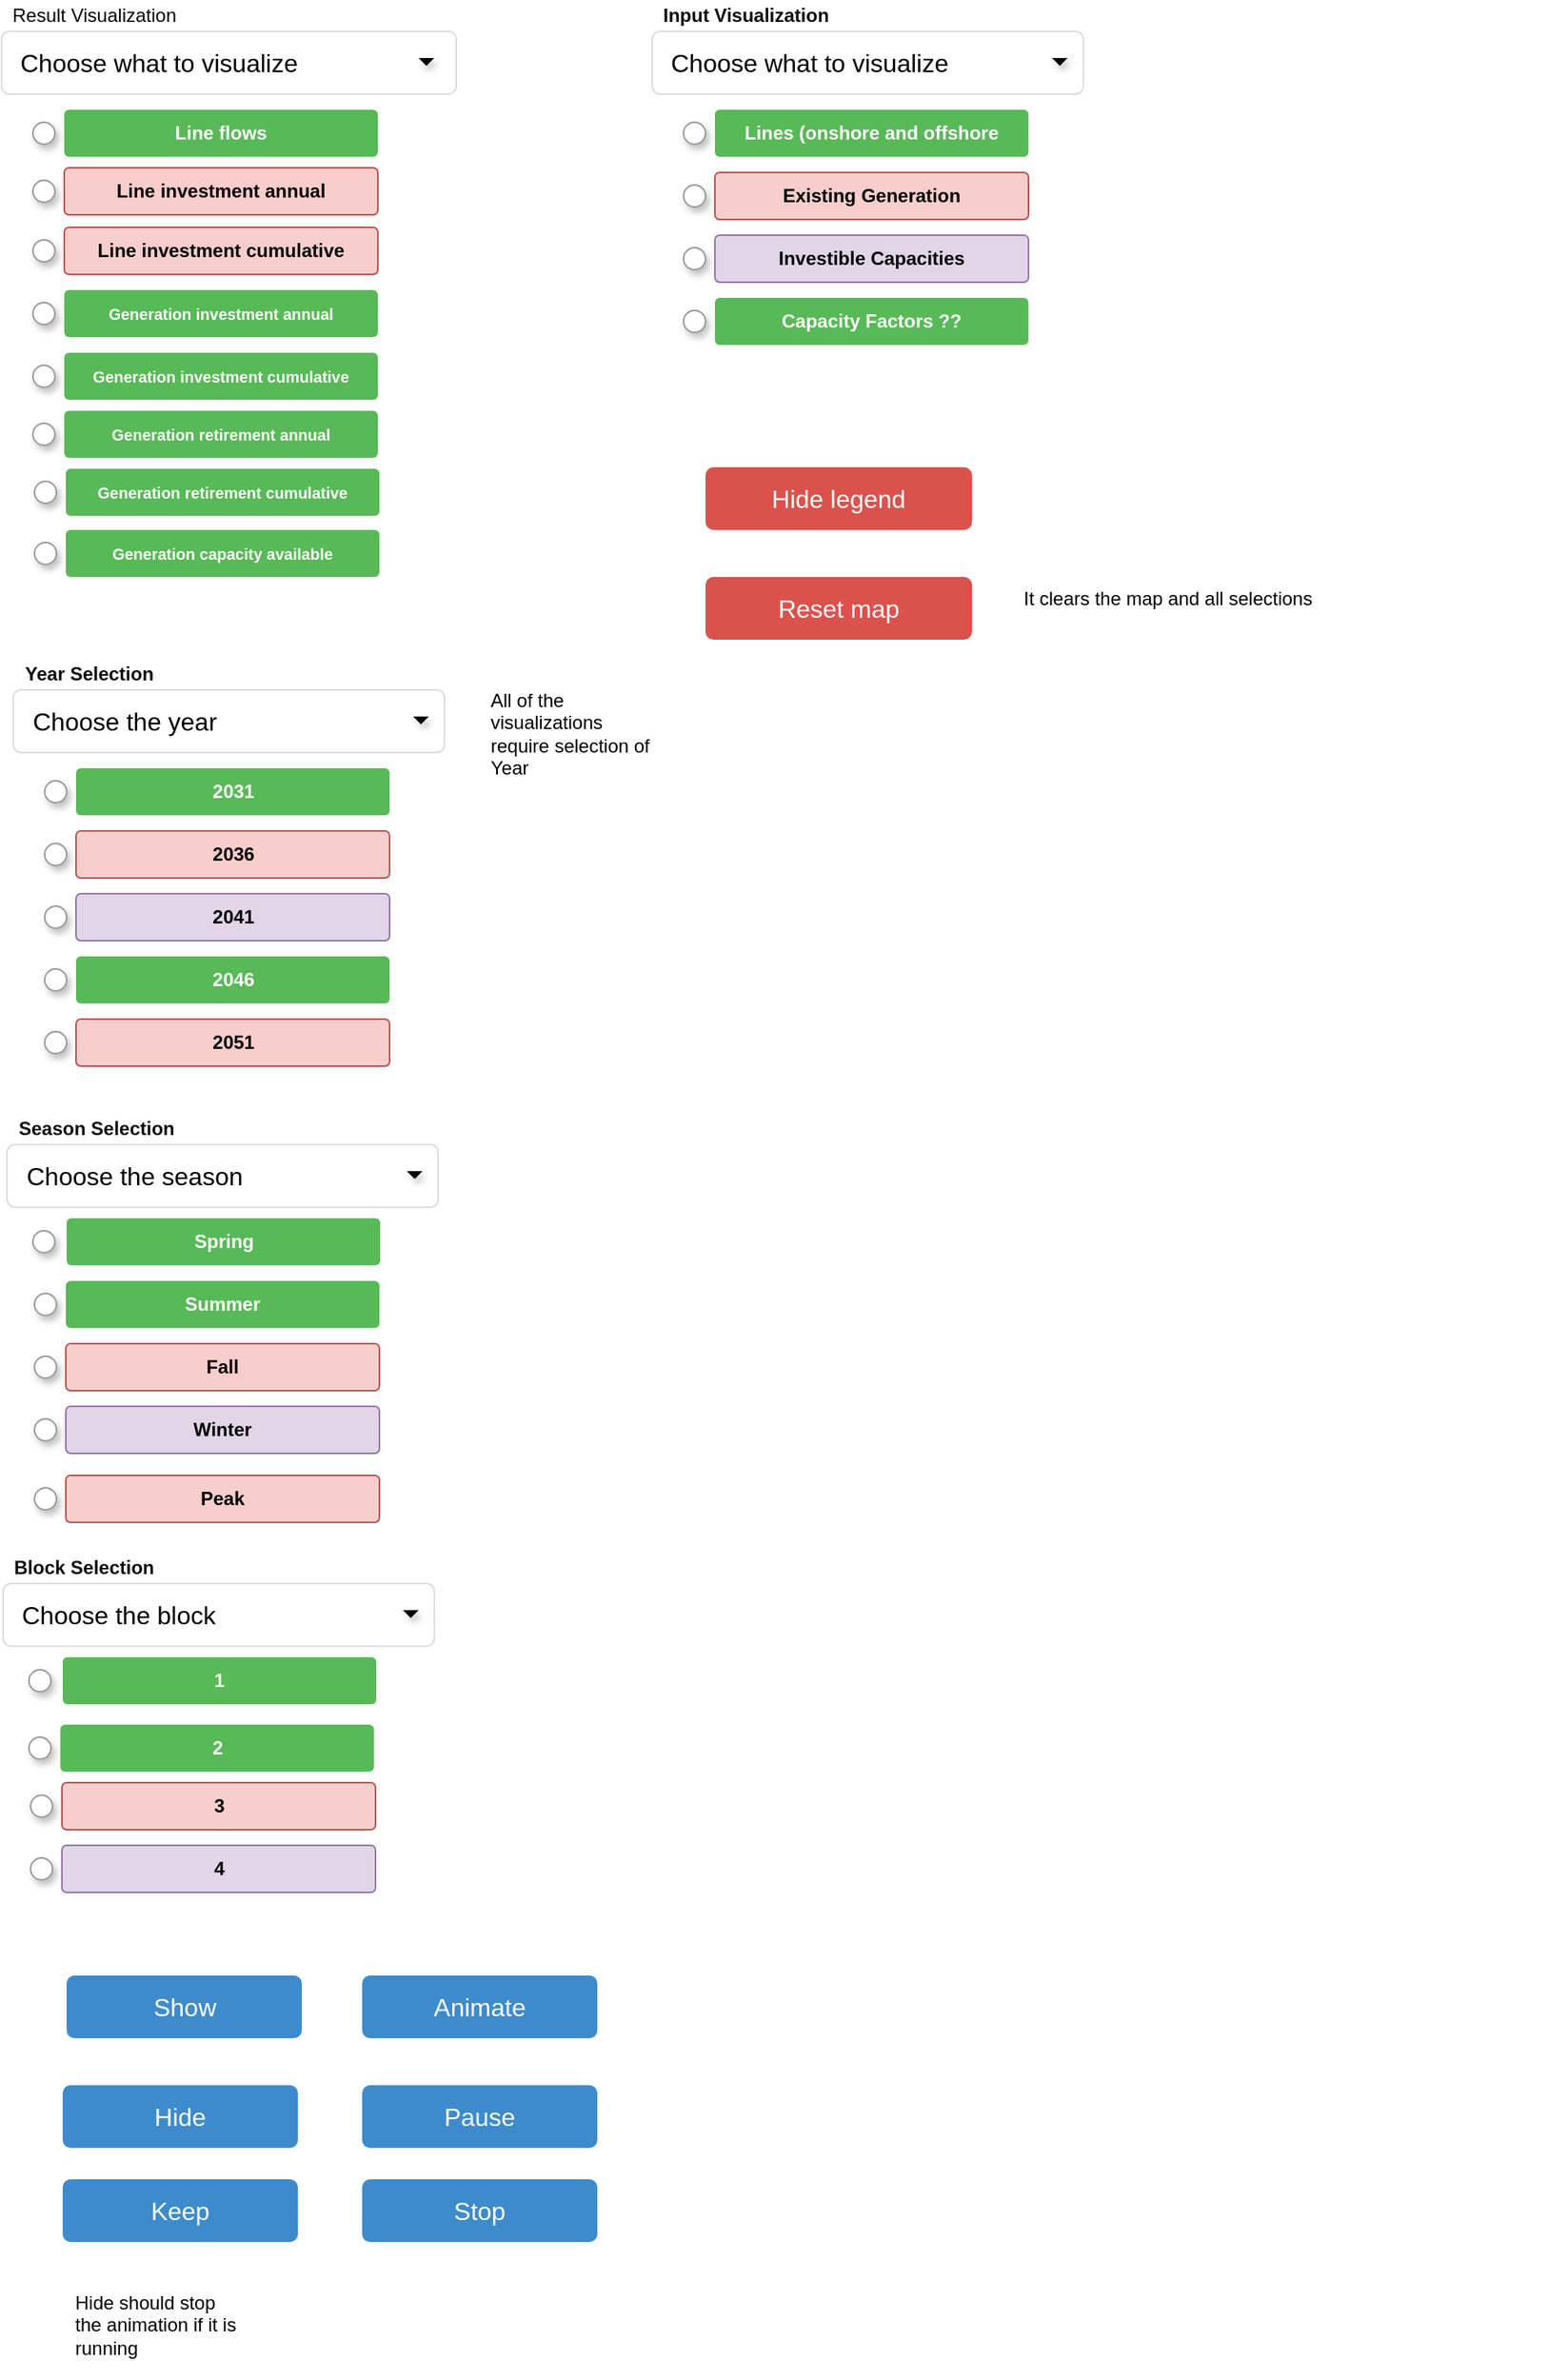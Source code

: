 <mxfile version="24.7.17">
  <diagram name="Page-1" id="eQr88jpQsgpzCfidK-K6">
    <mxGraphModel dx="1050" dy="621" grid="1" gridSize="10" guides="1" tooltips="1" connect="1" arrows="1" fold="1" page="1" pageScale="1" pageWidth="850" pageHeight="1100" math="0" shadow="0">
      <root>
        <mxCell id="0" />
        <mxCell id="1" parent="0" />
        <mxCell id="wd0UZamJandqTKziJQp1-6" value="&lt;font color=&quot;#080808&quot;&gt;Result Visualization&lt;/font&gt;" style="html=1;shadow=0;dashed=0;shape=mxgraph.bootstrap.rect;strokeColor=none;fillColor=none;fontColor=#999999;align=left;spacingLeft=5;whiteSpace=wrap;rounded=0;" vertex="1" parent="1">
          <mxGeometry x="10" y="30" width="200" height="20" as="geometry" />
        </mxCell>
        <mxCell id="wd0UZamJandqTKziJQp1-7" value="Choose what to visualize" style="html=1;shadow=0;dashed=0;shape=mxgraph.bootstrap.rrect;rSize=5;strokeColor=#dddddd;align=left;spacingLeft=10;fontSize=16;whiteSpace=wrap;rounded=0;" vertex="1" parent="1">
          <mxGeometry x="10" y="50" width="290" height="40" as="geometry" />
        </mxCell>
        <mxCell id="wd0UZamJandqTKziJQp1-8" value="" style="shape=triangle;strokeColor=none;fillColor=#000000;direction=south;rounded=0;shadow=1;fontSize=12;fontColor=#000000;align=center;html=1;" vertex="1" parent="1">
          <mxGeometry x="276" y="67" width="10" height="5" as="geometry" />
        </mxCell>
        <mxCell id="wd0UZamJandqTKziJQp1-29" value="" style="group" vertex="1" connectable="0" parent="1">
          <mxGeometry x="30" y="100" width="220" height="30" as="geometry" />
        </mxCell>
        <mxCell id="wd0UZamJandqTKziJQp1-19" value="" style="shape=ellipse;dashed=0;strokeColor=#999999;fillColor=#ffffff;html=1;rounded=0;shadow=1;fontSize=12;fontColor=#000000;align=center;" vertex="1" parent="wd0UZamJandqTKziJQp1-29">
          <mxGeometry y="8" width="14" height="14" as="geometry" />
        </mxCell>
        <mxCell id="wd0UZamJandqTKziJQp1-20" value="&lt;font style=&quot;font-size: 12px;&quot;&gt;Line flows&lt;/font&gt;" style="html=1;shadow=0;dashed=0;shape=mxgraph.bootstrap.rrect;align=center;rSize=3;strokeColor=none;fillColor=#58B957;fontColor=#ffffff;fontStyle=1;fontSize=10;whiteSpace=wrap;rounded=0;" vertex="1" parent="wd0UZamJandqTKziJQp1-29">
          <mxGeometry x="20" width="200" height="30" as="geometry" />
        </mxCell>
        <mxCell id="wd0UZamJandqTKziJQp1-31" value="" style="shape=ellipse;dashed=0;strokeColor=#999999;fillColor=#ffffff;html=1;rounded=0;shadow=1;fontSize=12;fontColor=#000000;align=center;" vertex="1" parent="1">
          <mxGeometry x="30" y="145" width="14" height="14" as="geometry" />
        </mxCell>
        <mxCell id="wd0UZamJandqTKziJQp1-32" value="&lt;font style=&quot;font-size: 12px;&quot;&gt;Line investment annual&lt;/font&gt;" style="html=1;shadow=0;dashed=0;shape=mxgraph.bootstrap.rrect;align=center;rSize=3;strokeColor=#b85450;fillColor=#f8cecc;fontStyle=1;fontSize=10;whiteSpace=wrap;rounded=0;" vertex="1" parent="1">
          <mxGeometry x="50" y="137" width="200" height="30" as="geometry" />
        </mxCell>
        <mxCell id="wd0UZamJandqTKziJQp1-34" value="" style="shape=ellipse;dashed=0;strokeColor=#999999;fillColor=#ffffff;html=1;rounded=0;shadow=1;fontSize=12;fontColor=#000000;align=center;" vertex="1" parent="1">
          <mxGeometry x="30" y="223" width="14" height="14" as="geometry" />
        </mxCell>
        <mxCell id="wd0UZamJandqTKziJQp1-35" value="Generation investment annual" style="html=1;shadow=0;dashed=0;shape=mxgraph.bootstrap.rrect;align=center;rSize=3;strokeColor=none;fillColor=#58B957;fontColor=#ffffff;fontStyle=1;fontSize=10;whiteSpace=wrap;rounded=0;" vertex="1" parent="1">
          <mxGeometry x="50" y="215" width="200" height="30" as="geometry" />
        </mxCell>
        <mxCell id="wd0UZamJandqTKziJQp1-37" value="" style="shape=ellipse;dashed=0;strokeColor=#999999;fillColor=#ffffff;html=1;rounded=0;shadow=1;fontSize=12;fontColor=#000000;align=center;" vertex="1" parent="1">
          <mxGeometry x="30" y="263" width="14" height="14" as="geometry" />
        </mxCell>
        <mxCell id="wd0UZamJandqTKziJQp1-38" value="Generation investment cumulative" style="html=1;shadow=0;dashed=0;shape=mxgraph.bootstrap.rrect;align=center;rSize=3;strokeColor=none;fillColor=#58B957;fontColor=#ffffff;fontStyle=1;fontSize=10;whiteSpace=wrap;rounded=0;" vertex="1" parent="1">
          <mxGeometry x="50" y="255" width="200" height="30" as="geometry" />
        </mxCell>
        <mxCell id="wd0UZamJandqTKziJQp1-39" value="&lt;font color=&quot;#0d0d0d&quot;&gt;Input Visualization&lt;/font&gt;" style="html=1;shadow=0;dashed=0;shape=mxgraph.bootstrap.rect;strokeColor=none;fillColor=none;fontColor=#999999;align=left;spacingLeft=5;whiteSpace=wrap;rounded=0;fontStyle=1" vertex="1" parent="1">
          <mxGeometry x="425" y="30" width="200" height="20" as="geometry" />
        </mxCell>
        <mxCell id="wd0UZamJandqTKziJQp1-40" value="Choose what to visualize" style="html=1;shadow=0;dashed=0;shape=mxgraph.bootstrap.rrect;rSize=5;strokeColor=#dddddd;align=left;spacingLeft=10;fontSize=16;whiteSpace=wrap;rounded=0;" vertex="1" parent="1">
          <mxGeometry x="425" y="50" width="275" height="40" as="geometry" />
        </mxCell>
        <mxCell id="wd0UZamJandqTKziJQp1-41" value="" style="shape=triangle;strokeColor=none;fillColor=#000000;direction=south;rounded=0;shadow=1;fontSize=12;fontColor=#000000;align=center;html=1;" vertex="1" parent="1">
          <mxGeometry x="680" y="67" width="10" height="5" as="geometry" />
        </mxCell>
        <mxCell id="wd0UZamJandqTKziJQp1-42" value="" style="group" vertex="1" connectable="0" parent="1">
          <mxGeometry x="445" y="100" width="220" height="30" as="geometry" />
        </mxCell>
        <mxCell id="wd0UZamJandqTKziJQp1-43" value="" style="shape=ellipse;dashed=0;strokeColor=#999999;fillColor=#ffffff;html=1;rounded=0;shadow=1;fontSize=12;fontColor=#000000;align=center;" vertex="1" parent="wd0UZamJandqTKziJQp1-42">
          <mxGeometry y="8" width="14" height="14" as="geometry" />
        </mxCell>
        <mxCell id="wd0UZamJandqTKziJQp1-44" value="&lt;font style=&quot;font-size: 12px;&quot;&gt;Lines (onshore and offshore&lt;/font&gt;" style="html=1;shadow=0;dashed=0;shape=mxgraph.bootstrap.rrect;align=center;rSize=3;strokeColor=none;fillColor=#58B957;fontColor=#ffffff;fontStyle=1;fontSize=10;whiteSpace=wrap;rounded=0;" vertex="1" parent="wd0UZamJandqTKziJQp1-42">
          <mxGeometry x="20" width="200" height="30" as="geometry" />
        </mxCell>
        <mxCell id="wd0UZamJandqTKziJQp1-45" value="" style="shape=ellipse;dashed=0;strokeColor=#999999;fillColor=#ffffff;html=1;rounded=0;shadow=1;fontSize=12;fontColor=#000000;align=center;" vertex="1" parent="1">
          <mxGeometry x="445" y="148" width="14" height="14" as="geometry" />
        </mxCell>
        <mxCell id="wd0UZamJandqTKziJQp1-46" value="&lt;font style=&quot;font-size: 12px;&quot;&gt;Existing Generation&lt;/font&gt;" style="html=1;shadow=0;dashed=0;shape=mxgraph.bootstrap.rrect;align=center;rSize=3;strokeColor=#b85450;fillColor=#f8cecc;fontStyle=1;fontSize=10;whiteSpace=wrap;rounded=0;" vertex="1" parent="1">
          <mxGeometry x="465" y="140" width="200" height="30" as="geometry" />
        </mxCell>
        <mxCell id="wd0UZamJandqTKziJQp1-47" value="" style="shape=ellipse;dashed=0;strokeColor=#999999;fillColor=#ffffff;html=1;rounded=0;shadow=1;fontSize=12;fontColor=#000000;align=center;" vertex="1" parent="1">
          <mxGeometry x="445" y="188" width="14" height="14" as="geometry" />
        </mxCell>
        <mxCell id="wd0UZamJandqTKziJQp1-48" value="&lt;font style=&quot;font-size: 12px;&quot;&gt;Investible Capacities&lt;/font&gt;" style="html=1;shadow=0;dashed=0;shape=mxgraph.bootstrap.rrect;align=center;rSize=3;strokeColor=#9673a6;fillColor=#e1d5e7;fontStyle=1;fontSize=10;whiteSpace=wrap;rounded=0;" vertex="1" parent="1">
          <mxGeometry x="465" y="180" width="200" height="30" as="geometry" />
        </mxCell>
        <mxCell id="wd0UZamJandqTKziJQp1-49" value="" style="shape=ellipse;dashed=0;strokeColor=#999999;fillColor=#ffffff;html=1;rounded=0;shadow=1;fontSize=12;fontColor=#000000;align=center;" vertex="1" parent="1">
          <mxGeometry x="445" y="228" width="14" height="14" as="geometry" />
        </mxCell>
        <mxCell id="wd0UZamJandqTKziJQp1-50" value="&lt;font style=&quot;font-size: 12px;&quot;&gt;Capacity Factors ??&lt;/font&gt;" style="html=1;shadow=0;dashed=0;shape=mxgraph.bootstrap.rrect;align=center;rSize=3;strokeColor=none;fillColor=#58B957;fontColor=#ffffff;fontStyle=1;fontSize=10;whiteSpace=wrap;rounded=0;" vertex="1" parent="1">
          <mxGeometry x="465" y="220" width="200" height="30" as="geometry" />
        </mxCell>
        <mxCell id="wd0UZamJandqTKziJQp1-51" value="" style="shape=ellipse;dashed=0;strokeColor=#999999;fillColor=#ffffff;html=1;rounded=0;shadow=1;fontSize=12;fontColor=#000000;align=center;" vertex="1" parent="1">
          <mxGeometry x="30" y="300" width="14" height="14" as="geometry" />
        </mxCell>
        <mxCell id="wd0UZamJandqTKziJQp1-52" value="Generation retirement annual" style="html=1;shadow=0;dashed=0;shape=mxgraph.bootstrap.rrect;align=center;rSize=3;strokeColor=none;fillColor=#58B957;fontColor=#ffffff;fontStyle=1;fontSize=10;whiteSpace=wrap;rounded=0;" vertex="1" parent="1">
          <mxGeometry x="50" y="292" width="200" height="30" as="geometry" />
        </mxCell>
        <mxCell id="wd0UZamJandqTKziJQp1-53" value="" style="shape=ellipse;dashed=0;strokeColor=#999999;fillColor=#ffffff;html=1;rounded=0;shadow=1;fontSize=12;fontColor=#000000;align=center;" vertex="1" parent="1">
          <mxGeometry x="31" y="337" width="14" height="14" as="geometry" />
        </mxCell>
        <mxCell id="wd0UZamJandqTKziJQp1-54" value="Generation retirement cumulative" style="html=1;shadow=0;dashed=0;shape=mxgraph.bootstrap.rrect;align=center;rSize=3;strokeColor=none;fillColor=#58B957;fontColor=#ffffff;fontStyle=1;fontSize=10;whiteSpace=wrap;rounded=0;" vertex="1" parent="1">
          <mxGeometry x="51" y="329" width="200" height="30" as="geometry" />
        </mxCell>
        <mxCell id="wd0UZamJandqTKziJQp1-55" value="" style="shape=ellipse;dashed=0;strokeColor=#999999;fillColor=#ffffff;html=1;rounded=0;shadow=1;fontSize=12;fontColor=#000000;align=center;" vertex="1" parent="1">
          <mxGeometry x="30" y="183" width="14" height="14" as="geometry" />
        </mxCell>
        <mxCell id="wd0UZamJandqTKziJQp1-56" value="&lt;font style=&quot;font-size: 12px;&quot;&gt;Line investment cumulative&lt;/font&gt;" style="html=1;shadow=0;dashed=0;shape=mxgraph.bootstrap.rrect;align=center;rSize=3;strokeColor=#b85450;fillColor=#f8cecc;fontStyle=1;fontSize=10;whiteSpace=wrap;rounded=0;" vertex="1" parent="1">
          <mxGeometry x="50" y="175" width="200" height="30" as="geometry" />
        </mxCell>
        <mxCell id="wd0UZamJandqTKziJQp1-57" value="" style="shape=ellipse;dashed=0;strokeColor=#999999;fillColor=#ffffff;html=1;rounded=0;shadow=1;fontSize=12;fontColor=#000000;align=center;" vertex="1" parent="1">
          <mxGeometry x="31" y="376" width="14" height="14" as="geometry" />
        </mxCell>
        <mxCell id="wd0UZamJandqTKziJQp1-58" value="Generation capacity available" style="html=1;shadow=0;dashed=0;shape=mxgraph.bootstrap.rrect;align=center;rSize=3;strokeColor=none;fillColor=#58B957;fontColor=#ffffff;fontStyle=1;fontSize=10;whiteSpace=wrap;rounded=0;" vertex="1" parent="1">
          <mxGeometry x="51" y="368" width="200" height="30" as="geometry" />
        </mxCell>
        <mxCell id="wd0UZamJandqTKziJQp1-59" value="&lt;font color=&quot;#0d0d0d&quot;&gt;Year Selection&lt;/font&gt;" style="html=1;shadow=0;dashed=0;shape=mxgraph.bootstrap.rect;strokeColor=none;fillColor=none;fontColor=#999999;align=left;spacingLeft=5;whiteSpace=wrap;rounded=0;fontStyle=1" vertex="1" parent="1">
          <mxGeometry x="17.5" y="450" width="200" height="20" as="geometry" />
        </mxCell>
        <mxCell id="wd0UZamJandqTKziJQp1-60" value="Choose the year" style="html=1;shadow=0;dashed=0;shape=mxgraph.bootstrap.rrect;rSize=5;strokeColor=#dddddd;align=left;spacingLeft=10;fontSize=16;whiteSpace=wrap;rounded=0;" vertex="1" parent="1">
          <mxGeometry x="17.5" y="470" width="275" height="40" as="geometry" />
        </mxCell>
        <mxCell id="wd0UZamJandqTKziJQp1-61" value="" style="shape=triangle;strokeColor=none;fillColor=#000000;direction=south;rounded=0;shadow=1;fontSize=12;fontColor=#000000;align=center;html=1;" vertex="1" parent="1">
          <mxGeometry x="272.5" y="487" width="10" height="5" as="geometry" />
        </mxCell>
        <mxCell id="wd0UZamJandqTKziJQp1-62" value="" style="group" vertex="1" connectable="0" parent="1">
          <mxGeometry x="37.5" y="520" width="220" height="30" as="geometry" />
        </mxCell>
        <mxCell id="wd0UZamJandqTKziJQp1-63" value="" style="shape=ellipse;dashed=0;strokeColor=#999999;fillColor=#ffffff;html=1;rounded=0;shadow=1;fontSize=12;fontColor=#000000;align=center;" vertex="1" parent="wd0UZamJandqTKziJQp1-62">
          <mxGeometry y="8" width="14" height="14" as="geometry" />
        </mxCell>
        <mxCell id="wd0UZamJandqTKziJQp1-64" value="&lt;font style=&quot;font-size: 12px;&quot;&gt;2031&lt;/font&gt;" style="html=1;shadow=0;dashed=0;shape=mxgraph.bootstrap.rrect;align=center;rSize=3;strokeColor=none;fillColor=#58B957;fontColor=#ffffff;fontStyle=1;fontSize=10;whiteSpace=wrap;rounded=0;" vertex="1" parent="wd0UZamJandqTKziJQp1-62">
          <mxGeometry x="20" width="200" height="30" as="geometry" />
        </mxCell>
        <mxCell id="wd0UZamJandqTKziJQp1-65" value="" style="shape=ellipse;dashed=0;strokeColor=#999999;fillColor=#ffffff;html=1;rounded=0;shadow=1;fontSize=12;fontColor=#000000;align=center;" vertex="1" parent="1">
          <mxGeometry x="37.5" y="568" width="14" height="14" as="geometry" />
        </mxCell>
        <mxCell id="wd0UZamJandqTKziJQp1-66" value="&lt;font style=&quot;font-size: 12px;&quot;&gt;2036&lt;/font&gt;" style="html=1;shadow=0;dashed=0;shape=mxgraph.bootstrap.rrect;align=center;rSize=3;strokeColor=#b85450;fillColor=#f8cecc;fontStyle=1;fontSize=10;whiteSpace=wrap;rounded=0;" vertex="1" parent="1">
          <mxGeometry x="57.5" y="560" width="200" height="30" as="geometry" />
        </mxCell>
        <mxCell id="wd0UZamJandqTKziJQp1-67" value="" style="shape=ellipse;dashed=0;strokeColor=#999999;fillColor=#ffffff;html=1;rounded=0;shadow=1;fontSize=12;fontColor=#000000;align=center;" vertex="1" parent="1">
          <mxGeometry x="37.5" y="608" width="14" height="14" as="geometry" />
        </mxCell>
        <mxCell id="wd0UZamJandqTKziJQp1-68" value="&lt;font style=&quot;font-size: 12px;&quot;&gt;2041&lt;/font&gt;" style="html=1;shadow=0;dashed=0;shape=mxgraph.bootstrap.rrect;align=center;rSize=3;strokeColor=#9673a6;fillColor=#e1d5e7;fontStyle=1;fontSize=10;whiteSpace=wrap;rounded=0;" vertex="1" parent="1">
          <mxGeometry x="57.5" y="600" width="200" height="30" as="geometry" />
        </mxCell>
        <mxCell id="wd0UZamJandqTKziJQp1-69" value="" style="shape=ellipse;dashed=0;strokeColor=#999999;fillColor=#ffffff;html=1;rounded=0;shadow=1;fontSize=12;fontColor=#000000;align=center;" vertex="1" parent="1">
          <mxGeometry x="37.5" y="648" width="14" height="14" as="geometry" />
        </mxCell>
        <mxCell id="wd0UZamJandqTKziJQp1-70" value="&lt;font style=&quot;font-size: 12px;&quot;&gt;2046&lt;/font&gt;" style="html=1;shadow=0;dashed=0;shape=mxgraph.bootstrap.rrect;align=center;rSize=3;strokeColor=none;fillColor=#58B957;fontColor=#ffffff;fontStyle=1;fontSize=10;whiteSpace=wrap;rounded=0;" vertex="1" parent="1">
          <mxGeometry x="57.5" y="640" width="200" height="30" as="geometry" />
        </mxCell>
        <mxCell id="wd0UZamJandqTKziJQp1-71" value="" style="shape=ellipse;dashed=0;strokeColor=#999999;fillColor=#ffffff;html=1;rounded=0;shadow=1;fontSize=12;fontColor=#000000;align=center;" vertex="1" parent="1">
          <mxGeometry x="37.5" y="688" width="14" height="14" as="geometry" />
        </mxCell>
        <mxCell id="wd0UZamJandqTKziJQp1-72" value="&lt;font style=&quot;font-size: 12px;&quot;&gt;2051&lt;/font&gt;" style="html=1;shadow=0;dashed=0;shape=mxgraph.bootstrap.rrect;align=center;rSize=3;strokeColor=#b85450;fillColor=#f8cecc;fontStyle=1;fontSize=10;whiteSpace=wrap;rounded=0;" vertex="1" parent="1">
          <mxGeometry x="57.5" y="680" width="200" height="30" as="geometry" />
        </mxCell>
        <mxCell id="wd0UZamJandqTKziJQp1-73" value="All of the visualizations require selection of Year" style="text;spacingTop=-5;whiteSpace=wrap;html=1;align=left;fontSize=12;fontFamily=Helvetica;fillColor=none;strokeColor=none;rounded=0;shadow=1;labelBackgroundColor=none;" vertex="1" parent="1">
          <mxGeometry x="320" y="468" width="110" height="100" as="geometry" />
        </mxCell>
        <mxCell id="wd0UZamJandqTKziJQp1-74" value="&lt;font color=&quot;#0d0d0d&quot;&gt;Season Selection&lt;/font&gt;" style="html=1;shadow=0;dashed=0;shape=mxgraph.bootstrap.rect;strokeColor=none;fillColor=none;fontColor=#999999;align=left;spacingLeft=5;whiteSpace=wrap;rounded=0;fontStyle=1" vertex="1" parent="1">
          <mxGeometry x="13.5" y="740" width="200" height="20" as="geometry" />
        </mxCell>
        <mxCell id="wd0UZamJandqTKziJQp1-75" value="Choose the season" style="html=1;shadow=0;dashed=0;shape=mxgraph.bootstrap.rrect;rSize=5;strokeColor=#dddddd;align=left;spacingLeft=10;fontSize=16;whiteSpace=wrap;rounded=0;" vertex="1" parent="1">
          <mxGeometry x="13.5" y="760" width="275" height="40" as="geometry" />
        </mxCell>
        <mxCell id="wd0UZamJandqTKziJQp1-76" value="" style="shape=triangle;strokeColor=none;fillColor=#000000;direction=south;rounded=0;shadow=1;fontSize=12;fontColor=#000000;align=center;html=1;" vertex="1" parent="1">
          <mxGeometry x="268.5" y="777" width="10" height="5" as="geometry" />
        </mxCell>
        <mxCell id="wd0UZamJandqTKziJQp1-77" value="" style="group" vertex="1" connectable="0" parent="1">
          <mxGeometry x="31" y="847" width="220" height="30" as="geometry" />
        </mxCell>
        <mxCell id="wd0UZamJandqTKziJQp1-78" value="" style="shape=ellipse;dashed=0;strokeColor=#999999;fillColor=#ffffff;html=1;rounded=0;shadow=1;fontSize=12;fontColor=#000000;align=center;" vertex="1" parent="wd0UZamJandqTKziJQp1-77">
          <mxGeometry y="8" width="14" height="14" as="geometry" />
        </mxCell>
        <mxCell id="wd0UZamJandqTKziJQp1-79" value="&lt;font style=&quot;font-size: 12px;&quot;&gt;Summer&lt;/font&gt;" style="html=1;shadow=0;dashed=0;shape=mxgraph.bootstrap.rrect;align=center;rSize=3;strokeColor=none;fillColor=#58B957;fontColor=#ffffff;fontStyle=1;fontSize=10;whiteSpace=wrap;rounded=0;" vertex="1" parent="wd0UZamJandqTKziJQp1-77">
          <mxGeometry x="20" width="200" height="30" as="geometry" />
        </mxCell>
        <mxCell id="wd0UZamJandqTKziJQp1-80" value="" style="shape=ellipse;dashed=0;strokeColor=#999999;fillColor=#ffffff;html=1;rounded=0;shadow=1;fontSize=12;fontColor=#000000;align=center;" vertex="1" parent="1">
          <mxGeometry x="31" y="895" width="14" height="14" as="geometry" />
        </mxCell>
        <mxCell id="wd0UZamJandqTKziJQp1-81" value="&lt;font style=&quot;font-size: 12px;&quot;&gt;Fall&lt;/font&gt;" style="html=1;shadow=0;dashed=0;shape=mxgraph.bootstrap.rrect;align=center;rSize=3;strokeColor=#b85450;fillColor=#f8cecc;fontStyle=1;fontSize=10;whiteSpace=wrap;rounded=0;" vertex="1" parent="1">
          <mxGeometry x="51" y="887" width="200" height="30" as="geometry" />
        </mxCell>
        <mxCell id="wd0UZamJandqTKziJQp1-82" value="" style="shape=ellipse;dashed=0;strokeColor=#999999;fillColor=#ffffff;html=1;rounded=0;shadow=1;fontSize=12;fontColor=#000000;align=center;" vertex="1" parent="1">
          <mxGeometry x="31" y="935" width="14" height="14" as="geometry" />
        </mxCell>
        <mxCell id="wd0UZamJandqTKziJQp1-83" value="&lt;font style=&quot;font-size: 12px;&quot;&gt;Winter&lt;/font&gt;" style="html=1;shadow=0;dashed=0;shape=mxgraph.bootstrap.rrect;align=center;rSize=3;strokeColor=#9673a6;fillColor=#e1d5e7;fontStyle=1;fontSize=10;whiteSpace=wrap;rounded=0;" vertex="1" parent="1">
          <mxGeometry x="51" y="927" width="200" height="30" as="geometry" />
        </mxCell>
        <mxCell id="wd0UZamJandqTKziJQp1-84" value="" style="shape=ellipse;dashed=0;strokeColor=#999999;fillColor=#ffffff;html=1;rounded=0;shadow=1;fontSize=12;fontColor=#000000;align=center;" vertex="1" parent="1">
          <mxGeometry x="30" y="815" width="14" height="14" as="geometry" />
        </mxCell>
        <mxCell id="wd0UZamJandqTKziJQp1-85" value="&lt;font style=&quot;font-size: 12px;&quot;&gt;Spring&lt;/font&gt;" style="html=1;shadow=0;dashed=0;shape=mxgraph.bootstrap.rrect;align=center;rSize=3;strokeColor=none;fillColor=#58B957;fontColor=#ffffff;fontStyle=1;fontSize=10;whiteSpace=wrap;rounded=0;" vertex="1" parent="1">
          <mxGeometry x="51.5" y="807" width="200" height="30" as="geometry" />
        </mxCell>
        <mxCell id="wd0UZamJandqTKziJQp1-86" value="" style="shape=ellipse;dashed=0;strokeColor=#999999;fillColor=#ffffff;html=1;rounded=0;shadow=1;fontSize=12;fontColor=#000000;align=center;" vertex="1" parent="1">
          <mxGeometry x="31" y="979" width="14" height="14" as="geometry" />
        </mxCell>
        <mxCell id="wd0UZamJandqTKziJQp1-87" value="&lt;font style=&quot;font-size: 12px;&quot;&gt;Peak&lt;/font&gt;" style="html=1;shadow=0;dashed=0;shape=mxgraph.bootstrap.rrect;align=center;rSize=3;strokeColor=#b85450;fillColor=#f8cecc;fontStyle=1;fontSize=10;whiteSpace=wrap;rounded=0;" vertex="1" parent="1">
          <mxGeometry x="51" y="971" width="200" height="30" as="geometry" />
        </mxCell>
        <mxCell id="wd0UZamJandqTKziJQp1-88" value="&lt;font color=&quot;#0d0d0d&quot;&gt;Block Selection&lt;/font&gt;" style="html=1;shadow=0;dashed=0;shape=mxgraph.bootstrap.rect;strokeColor=none;fillColor=none;fontColor=#999999;align=left;spacingLeft=5;whiteSpace=wrap;rounded=0;fontStyle=1" vertex="1" parent="1">
          <mxGeometry x="11" y="1020" width="200" height="20" as="geometry" />
        </mxCell>
        <mxCell id="wd0UZamJandqTKziJQp1-89" value="Choose the block" style="html=1;shadow=0;dashed=0;shape=mxgraph.bootstrap.rrect;rSize=5;strokeColor=#dddddd;align=left;spacingLeft=10;fontSize=16;whiteSpace=wrap;rounded=0;" vertex="1" parent="1">
          <mxGeometry x="11" y="1040" width="275" height="40" as="geometry" />
        </mxCell>
        <mxCell id="wd0UZamJandqTKziJQp1-90" value="" style="shape=triangle;strokeColor=none;fillColor=#000000;direction=south;rounded=0;shadow=1;fontSize=12;fontColor=#000000;align=center;html=1;" vertex="1" parent="1">
          <mxGeometry x="266" y="1057" width="10" height="5" as="geometry" />
        </mxCell>
        <mxCell id="wd0UZamJandqTKziJQp1-91" value="" style="group" vertex="1" connectable="0" parent="1">
          <mxGeometry x="27.5" y="1130" width="220" height="30" as="geometry" />
        </mxCell>
        <mxCell id="wd0UZamJandqTKziJQp1-92" value="" style="shape=ellipse;dashed=0;strokeColor=#999999;fillColor=#ffffff;html=1;rounded=0;shadow=1;fontSize=12;fontColor=#000000;align=center;" vertex="1" parent="wd0UZamJandqTKziJQp1-91">
          <mxGeometry y="8" width="14" height="14" as="geometry" />
        </mxCell>
        <mxCell id="wd0UZamJandqTKziJQp1-93" value="&lt;span style=&quot;font-size: 12px;&quot;&gt;2&lt;/span&gt;" style="html=1;shadow=0;dashed=0;shape=mxgraph.bootstrap.rrect;align=center;rSize=3;strokeColor=none;fillColor=#58B957;fontColor=#ffffff;fontStyle=1;fontSize=10;whiteSpace=wrap;rounded=0;" vertex="1" parent="wd0UZamJandqTKziJQp1-91">
          <mxGeometry x="20" width="200" height="30" as="geometry" />
        </mxCell>
        <mxCell id="wd0UZamJandqTKziJQp1-94" value="" style="shape=ellipse;dashed=0;strokeColor=#999999;fillColor=#ffffff;html=1;rounded=0;shadow=1;fontSize=12;fontColor=#000000;align=center;" vertex="1" parent="1">
          <mxGeometry x="28.5" y="1175" width="14" height="14" as="geometry" />
        </mxCell>
        <mxCell id="wd0UZamJandqTKziJQp1-95" value="&lt;font style=&quot;font-size: 12px;&quot;&gt;3&lt;/font&gt;" style="html=1;shadow=0;dashed=0;shape=mxgraph.bootstrap.rrect;align=center;rSize=3;strokeColor=#b85450;fillColor=#f8cecc;fontStyle=1;fontSize=10;whiteSpace=wrap;rounded=0;" vertex="1" parent="1">
          <mxGeometry x="48.5" y="1167" width="200" height="30" as="geometry" />
        </mxCell>
        <mxCell id="wd0UZamJandqTKziJQp1-96" value="" style="shape=ellipse;dashed=0;strokeColor=#999999;fillColor=#ffffff;html=1;rounded=0;shadow=1;fontSize=12;fontColor=#000000;align=center;" vertex="1" parent="1">
          <mxGeometry x="28.5" y="1215" width="14" height="14" as="geometry" />
        </mxCell>
        <mxCell id="wd0UZamJandqTKziJQp1-97" value="&lt;font style=&quot;font-size: 12px;&quot;&gt;4&lt;/font&gt;" style="html=1;shadow=0;dashed=0;shape=mxgraph.bootstrap.rrect;align=center;rSize=3;strokeColor=#9673a6;fillColor=#e1d5e7;fontStyle=1;fontSize=10;whiteSpace=wrap;rounded=0;" vertex="1" parent="1">
          <mxGeometry x="48.5" y="1207" width="200" height="30" as="geometry" />
        </mxCell>
        <mxCell id="wd0UZamJandqTKziJQp1-98" value="" style="shape=ellipse;dashed=0;strokeColor=#999999;fillColor=#ffffff;html=1;rounded=0;shadow=1;fontSize=12;fontColor=#000000;align=center;" vertex="1" parent="1">
          <mxGeometry x="27.5" y="1095" width="14" height="14" as="geometry" />
        </mxCell>
        <mxCell id="wd0UZamJandqTKziJQp1-99" value="&lt;font style=&quot;font-size: 12px;&quot;&gt;1&lt;/font&gt;" style="html=1;shadow=0;dashed=0;shape=mxgraph.bootstrap.rrect;align=center;rSize=3;strokeColor=none;fillColor=#58B957;fontColor=#ffffff;fontStyle=1;fontSize=10;whiteSpace=wrap;rounded=0;" vertex="1" parent="1">
          <mxGeometry x="49" y="1087" width="200" height="30" as="geometry" />
        </mxCell>
        <mxCell id="wd0UZamJandqTKziJQp1-103" value="Hide legend" style="html=1;shadow=0;dashed=0;shape=mxgraph.bootstrap.rrect;align=center;rSize=5;strokeColor=none;fillColor=#DB524C;fontColor=#ffffff;fontSize=16;whiteSpace=wrap;rounded=0;" vertex="1" parent="1">
          <mxGeometry x="459" y="328" width="170" height="40" as="geometry" />
        </mxCell>
        <mxCell id="wd0UZamJandqTKziJQp1-104" value="Reset map" style="html=1;shadow=0;dashed=0;shape=mxgraph.bootstrap.rrect;align=center;rSize=5;strokeColor=none;fillColor=#DB524C;fontColor=#ffffff;fontSize=16;whiteSpace=wrap;rounded=0;" vertex="1" parent="1">
          <mxGeometry x="459" y="398" width="170" height="40" as="geometry" />
        </mxCell>
        <mxCell id="wd0UZamJandqTKziJQp1-105" value="It clears the map and all selections" style="text;spacingTop=-5;whiteSpace=wrap;html=1;align=left;fontSize=12;fontFamily=Helvetica;fillColor=none;strokeColor=none;rounded=0;shadow=1;labelBackgroundColor=none;" vertex="1" parent="1">
          <mxGeometry x="660" y="403" width="330" height="30" as="geometry" />
        </mxCell>
        <mxCell id="wd0UZamJandqTKziJQp1-106" value="Show" style="html=1;shadow=0;dashed=0;shape=mxgraph.bootstrap.rrect;align=center;rSize=5;strokeColor=none;fillColor=#3D8BCD;fontColor=#ffffff;fontSize=16;whiteSpace=wrap;rounded=0;" vertex="1" parent="1">
          <mxGeometry x="51.5" y="1290" width="150" height="40" as="geometry" />
        </mxCell>
        <mxCell id="wd0UZamJandqTKziJQp1-107" value="Animate" style="html=1;shadow=0;dashed=0;shape=mxgraph.bootstrap.rrect;align=center;rSize=5;strokeColor=none;fillColor=#3D8BCD;fontColor=#ffffff;fontSize=16;whiteSpace=wrap;rounded=0;" vertex="1" parent="1">
          <mxGeometry x="240" y="1290" width="150" height="40" as="geometry" />
        </mxCell>
        <mxCell id="wd0UZamJandqTKziJQp1-108" value="Pause" style="html=1;shadow=0;dashed=0;shape=mxgraph.bootstrap.rrect;align=center;rSize=5;strokeColor=none;fillColor=#3D8BCD;fontColor=#ffffff;fontSize=16;whiteSpace=wrap;rounded=0;" vertex="1" parent="1">
          <mxGeometry x="240" y="1360" width="150" height="40" as="geometry" />
        </mxCell>
        <mxCell id="wd0UZamJandqTKziJQp1-109" value="Stop" style="html=1;shadow=0;dashed=0;shape=mxgraph.bootstrap.rrect;align=center;rSize=5;strokeColor=none;fillColor=#3D8BCD;fontColor=#ffffff;fontSize=16;whiteSpace=wrap;rounded=0;" vertex="1" parent="1">
          <mxGeometry x="240" y="1420" width="150" height="40" as="geometry" />
        </mxCell>
        <mxCell id="wd0UZamJandqTKziJQp1-110" value="Hide" style="html=1;shadow=0;dashed=0;shape=mxgraph.bootstrap.rrect;align=center;rSize=5;strokeColor=none;fillColor=#3D8BCD;fontColor=#ffffff;fontSize=16;whiteSpace=wrap;rounded=0;" vertex="1" parent="1">
          <mxGeometry x="49" y="1360" width="150" height="40" as="geometry" />
        </mxCell>
        <mxCell id="wd0UZamJandqTKziJQp1-111" value="Hide should stop the animation if it is running" style="text;spacingTop=-5;whiteSpace=wrap;html=1;align=left;fontSize=12;fontFamily=Helvetica;fillColor=none;strokeColor=none;rounded=0;shadow=1;labelBackgroundColor=none;" vertex="1" parent="1">
          <mxGeometry x="55" y="1490" width="110" height="50" as="geometry" />
        </mxCell>
        <mxCell id="wd0UZamJandqTKziJQp1-112" value="Keep" style="html=1;shadow=0;dashed=0;shape=mxgraph.bootstrap.rrect;align=center;rSize=5;strokeColor=none;fillColor=#3D8BCD;fontColor=#ffffff;fontSize=16;whiteSpace=wrap;rounded=0;" vertex="1" parent="1">
          <mxGeometry x="49" y="1420" width="150" height="40" as="geometry" />
        </mxCell>
      </root>
    </mxGraphModel>
  </diagram>
</mxfile>
